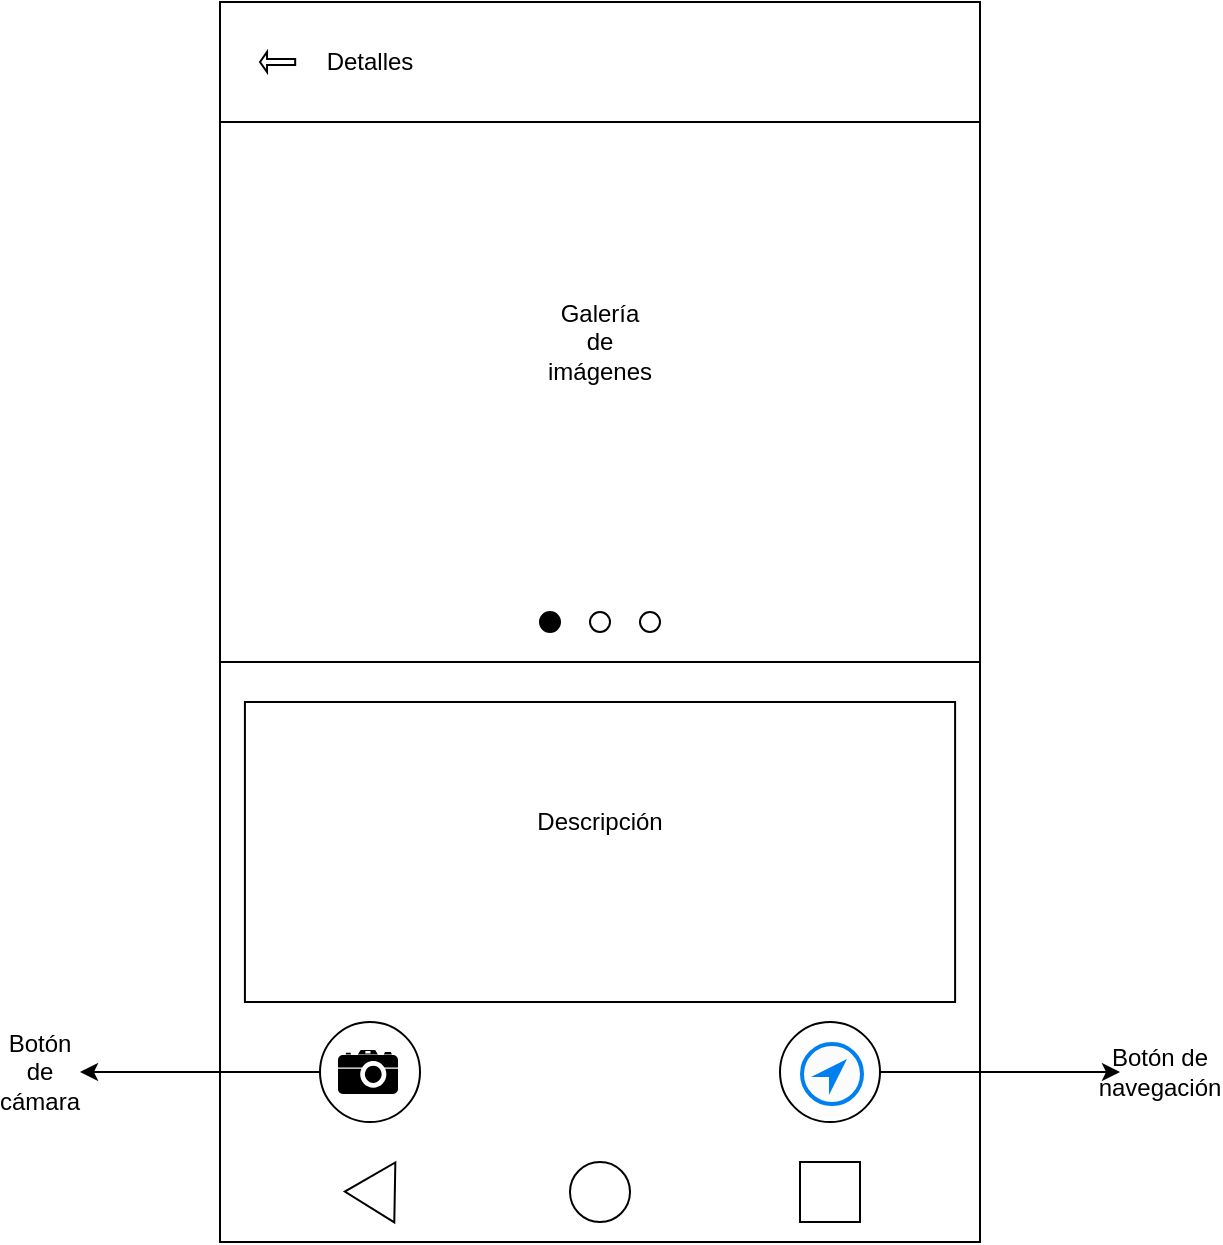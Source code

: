 <mxfile version="13.6.6" type="github">
  <diagram id="VzqjxRnj1IBSFMB_jNkO" name="Page-1">
    <mxGraphModel dx="2249" dy="745" grid="1" gridSize="10" guides="1" tooltips="1" connect="1" arrows="1" fold="1" page="1" pageScale="1" pageWidth="827" pageHeight="1169" math="0" shadow="0">
      <root>
        <mxCell id="0" />
        <mxCell id="1" parent="0" />
        <mxCell id="bLMfFFfjrYUYrUUC9o9b-1" value="" style="rounded=0;whiteSpace=wrap;html=1;" vertex="1" parent="1">
          <mxGeometry x="40" y="40" width="380" height="620" as="geometry" />
        </mxCell>
        <mxCell id="bLMfFFfjrYUYrUUC9o9b-2" value="" style="rounded=0;whiteSpace=wrap;html=1;" vertex="1" parent="1">
          <mxGeometry x="40" y="40" width="380" height="60" as="geometry" />
        </mxCell>
        <mxCell id="bLMfFFfjrYUYrUUC9o9b-3" value="Detalles" style="text;html=1;strokeColor=none;fillColor=none;align=center;verticalAlign=middle;whiteSpace=wrap;rounded=0;" vertex="1" parent="1">
          <mxGeometry x="70" y="50" width="90" height="40" as="geometry" />
        </mxCell>
        <mxCell id="bLMfFFfjrYUYrUUC9o9b-4" value="" style="ellipse;whiteSpace=wrap;html=1;aspect=fixed;" vertex="1" parent="1">
          <mxGeometry x="215" y="620" width="30" height="30" as="geometry" />
        </mxCell>
        <mxCell id="bLMfFFfjrYUYrUUC9o9b-5" value="" style="triangle;whiteSpace=wrap;html=1;rotation=-179;" vertex="1" parent="1">
          <mxGeometry x="102.41" y="620" width="25" height="30" as="geometry" />
        </mxCell>
        <mxCell id="bLMfFFfjrYUYrUUC9o9b-6" value="" style="whiteSpace=wrap;html=1;aspect=fixed;" vertex="1" parent="1">
          <mxGeometry x="330" y="620" width="30" height="30" as="geometry" />
        </mxCell>
        <mxCell id="bLMfFFfjrYUYrUUC9o9b-7" value="" style="shape=singleArrow;direction=west;whiteSpace=wrap;html=1;" vertex="1" parent="1">
          <mxGeometry x="60" y="65" width="17.59" height="10" as="geometry" />
        </mxCell>
        <mxCell id="bLMfFFfjrYUYrUUC9o9b-9" value="" style="rounded=0;whiteSpace=wrap;html=1;" vertex="1" parent="1">
          <mxGeometry x="40" y="100" width="380" height="270" as="geometry" />
        </mxCell>
        <mxCell id="bLMfFFfjrYUYrUUC9o9b-10" value="" style="rounded=0;whiteSpace=wrap;html=1;" vertex="1" parent="1">
          <mxGeometry x="52.46" y="390" width="355.09" height="150" as="geometry" />
        </mxCell>
        <mxCell id="bLMfFFfjrYUYrUUC9o9b-11" value="Descripción" style="text;html=1;strokeColor=none;fillColor=none;align=center;verticalAlign=middle;whiteSpace=wrap;rounded=0;" vertex="1" parent="1">
          <mxGeometry x="210" y="440" width="40" height="20" as="geometry" />
        </mxCell>
        <mxCell id="bLMfFFfjrYUYrUUC9o9b-12" value="Galería de imágenes" style="text;html=1;strokeColor=none;fillColor=none;align=center;verticalAlign=middle;whiteSpace=wrap;rounded=0;" vertex="1" parent="1">
          <mxGeometry x="210" y="200" width="40" height="20" as="geometry" />
        </mxCell>
        <mxCell id="bLMfFFfjrYUYrUUC9o9b-13" value="" style="ellipse;whiteSpace=wrap;html=1;aspect=fixed;" vertex="1" parent="1">
          <mxGeometry x="225" y="345" width="10" height="10" as="geometry" />
        </mxCell>
        <mxCell id="bLMfFFfjrYUYrUUC9o9b-14" value="" style="ellipse;whiteSpace=wrap;html=1;aspect=fixed;" vertex="1" parent="1">
          <mxGeometry x="250" y="345" width="10" height="10" as="geometry" />
        </mxCell>
        <mxCell id="bLMfFFfjrYUYrUUC9o9b-15" value="" style="ellipse;whiteSpace=wrap;html=1;aspect=fixed;fillColor=#000000;" vertex="1" parent="1">
          <mxGeometry x="200" y="345" width="10" height="10" as="geometry" />
        </mxCell>
        <mxCell id="bLMfFFfjrYUYrUUC9o9b-16" value="" style="ellipse;whiteSpace=wrap;html=1;aspect=fixed;" vertex="1" parent="1">
          <mxGeometry x="320" y="550" width="50" height="50" as="geometry" />
        </mxCell>
        <mxCell id="bLMfFFfjrYUYrUUC9o9b-17" value="" style="ellipse;whiteSpace=wrap;html=1;aspect=fixed;" vertex="1" parent="1">
          <mxGeometry x="90" y="550" width="50" height="50" as="geometry" />
        </mxCell>
        <mxCell id="bLMfFFfjrYUYrUUC9o9b-18" value="" style="endArrow=classic;html=1;" edge="1" parent="1" source="bLMfFFfjrYUYrUUC9o9b-16" target="bLMfFFfjrYUYrUUC9o9b-19">
          <mxGeometry width="50" height="50" relative="1" as="geometry">
            <mxPoint x="390" y="420" as="sourcePoint" />
            <mxPoint x="480" y="510" as="targetPoint" />
          </mxGeometry>
        </mxCell>
        <mxCell id="bLMfFFfjrYUYrUUC9o9b-19" value="Botón de navegación" style="text;html=1;strokeColor=none;fillColor=none;align=center;verticalAlign=middle;whiteSpace=wrap;rounded=0;" vertex="1" parent="1">
          <mxGeometry x="490" y="565" width="40" height="20" as="geometry" />
        </mxCell>
        <mxCell id="bLMfFFfjrYUYrUUC9o9b-20" value="" style="endArrow=classic;html=1;" edge="1" parent="1" source="bLMfFFfjrYUYrUUC9o9b-17" target="bLMfFFfjrYUYrUUC9o9b-21">
          <mxGeometry width="50" height="50" relative="1" as="geometry">
            <mxPoint x="390" y="400" as="sourcePoint" />
            <mxPoint x="460" y="410" as="targetPoint" />
          </mxGeometry>
        </mxCell>
        <mxCell id="bLMfFFfjrYUYrUUC9o9b-21" value="Botón de cámara" style="text;html=1;strokeColor=none;fillColor=none;align=center;verticalAlign=middle;whiteSpace=wrap;rounded=0;" vertex="1" parent="1">
          <mxGeometry x="-70" y="565" width="40" height="20" as="geometry" />
        </mxCell>
        <mxCell id="bLMfFFfjrYUYrUUC9o9b-29" value="" style="html=1;verticalLabelPosition=bottom;align=center;labelBackgroundColor=#ffffff;verticalAlign=top;strokeWidth=2;strokeColor=#0080F0;shadow=0;dashed=0;shape=mxgraph.ios7.icons.location_2;fillColor=#FCFCFC;" vertex="1" parent="1">
          <mxGeometry x="331" y="561" width="30" height="30" as="geometry" />
        </mxCell>
        <mxCell id="bLMfFFfjrYUYrUUC9o9b-30" value="" style="shape=mxgraph.signs.tech.camera_2;html=1;fillColor=#000000;strokeColor=none;verticalLabelPosition=bottom;verticalAlign=top;align=center;fontSize=1;" vertex="1" parent="1">
          <mxGeometry x="99" y="564" width="30" height="22" as="geometry" />
        </mxCell>
      </root>
    </mxGraphModel>
  </diagram>
</mxfile>
